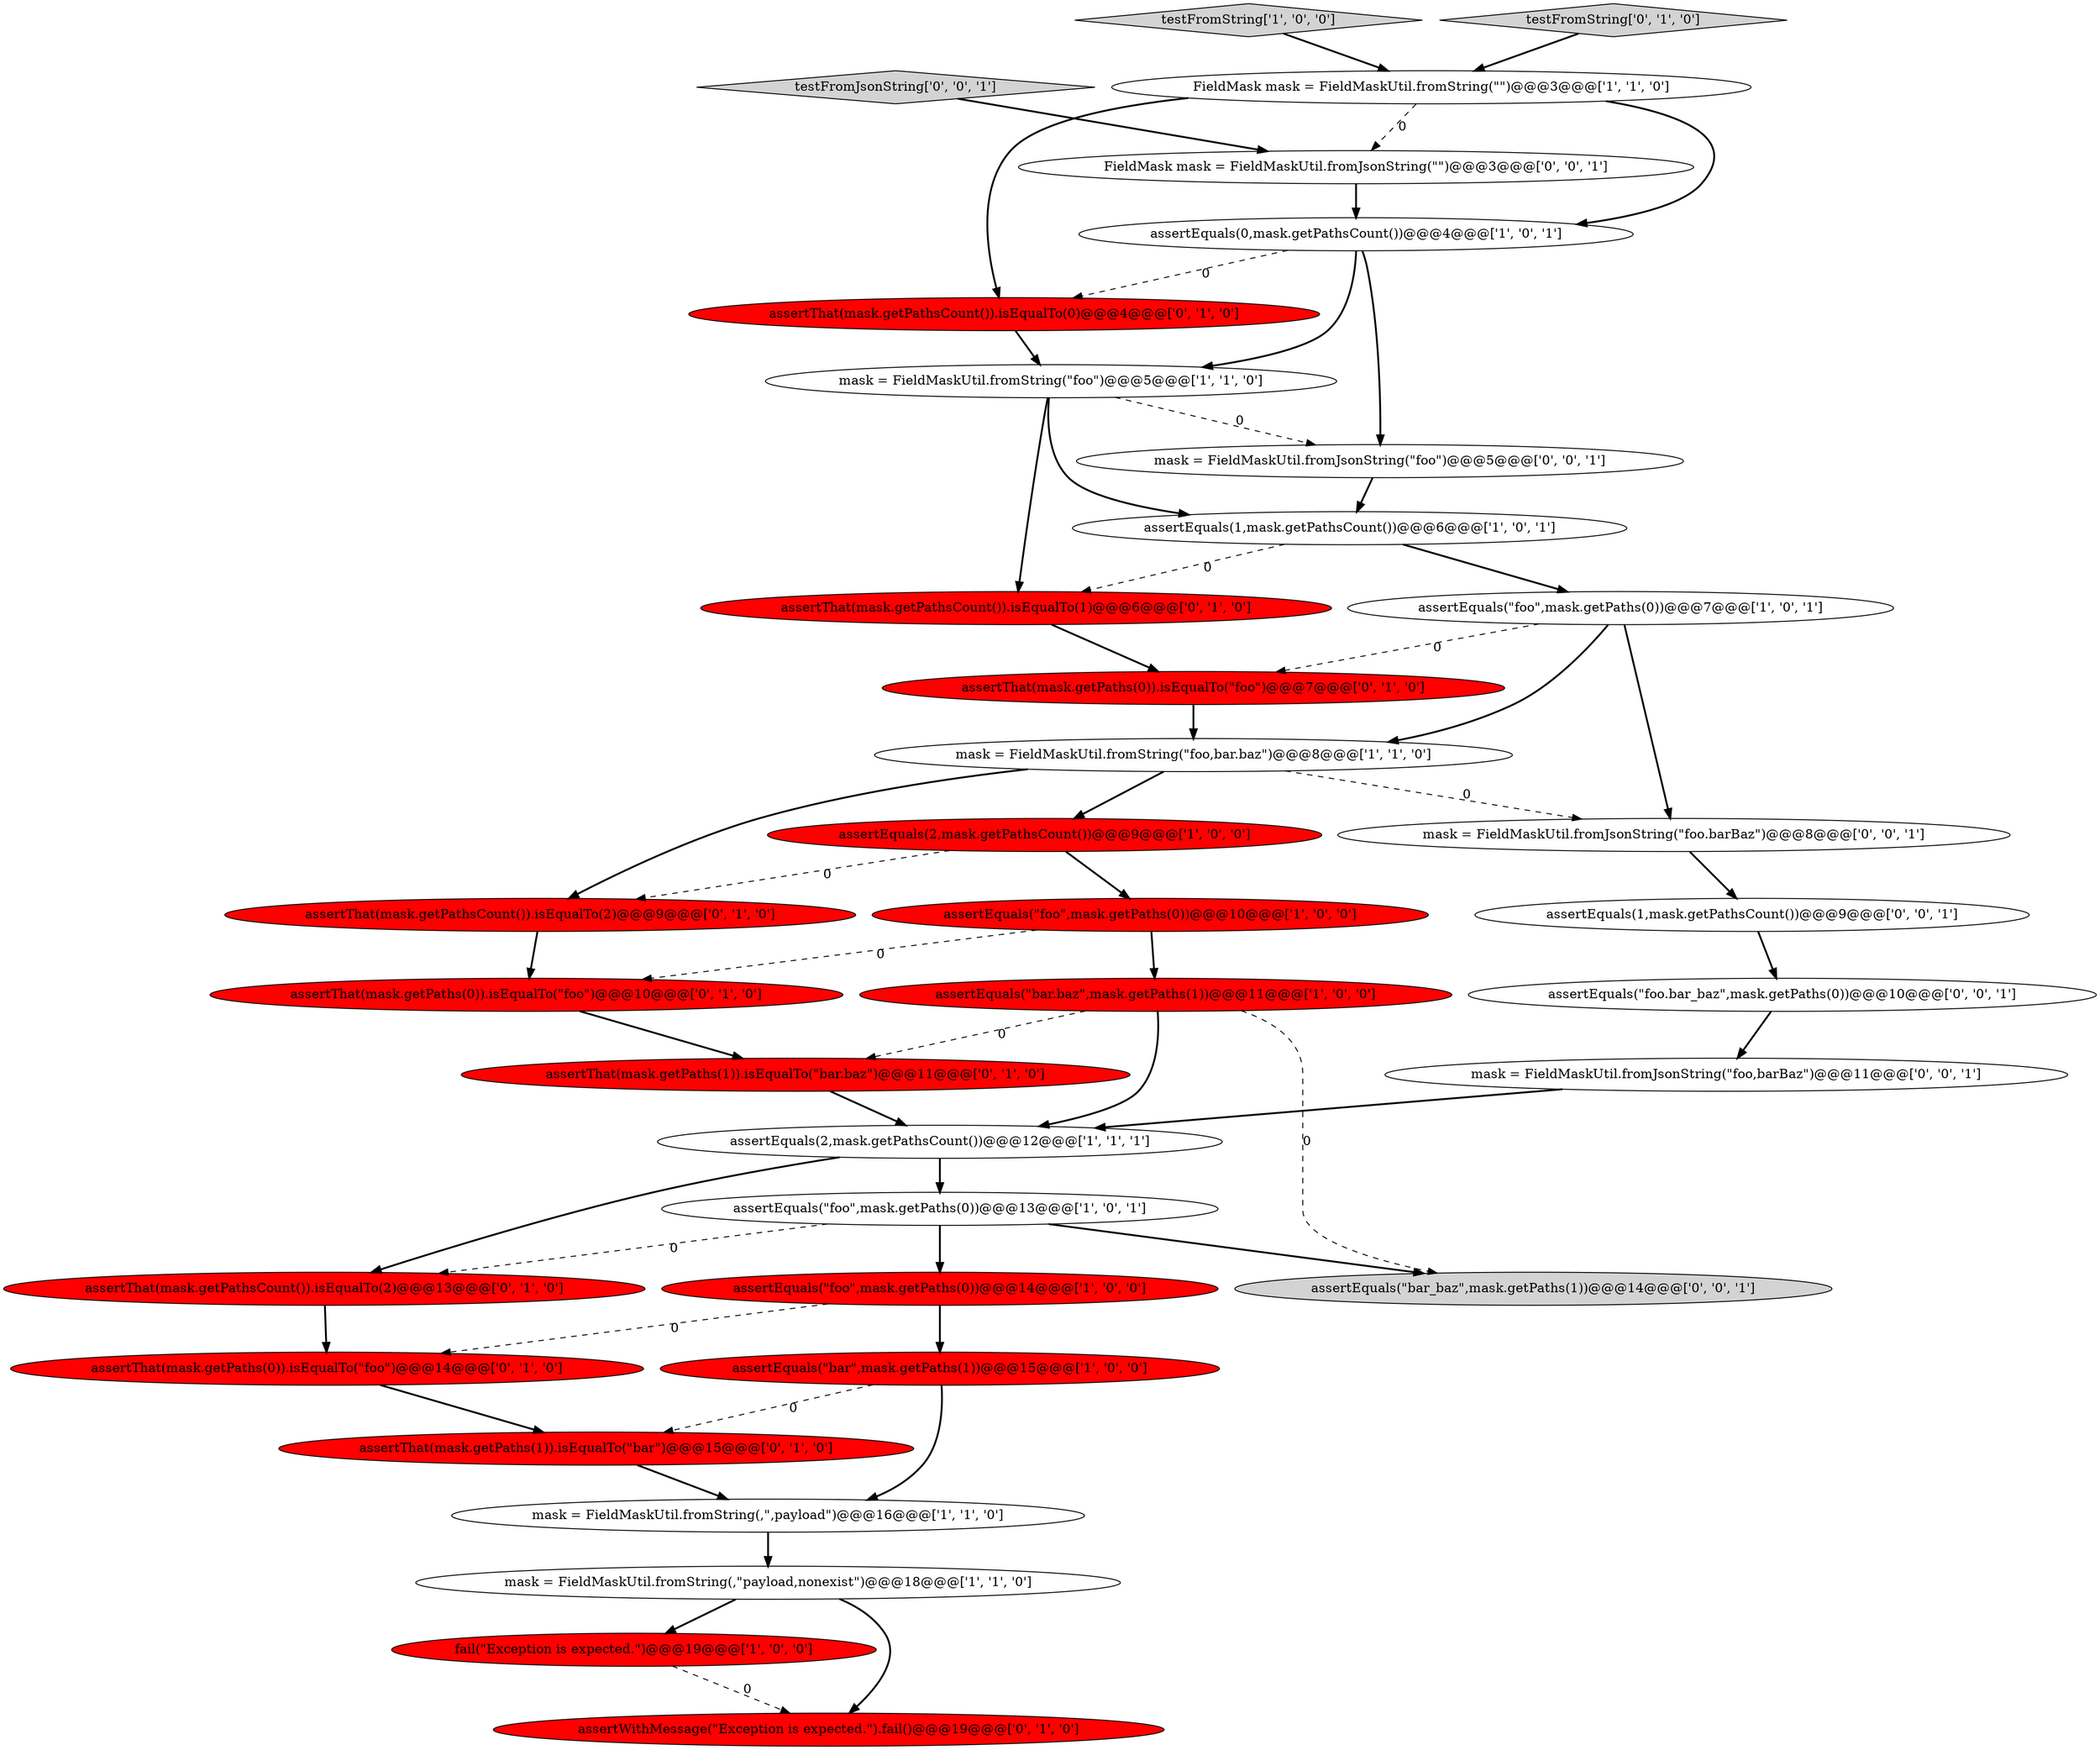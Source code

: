 digraph {
15 [style = filled, label = "testFromString['1', '0', '0']", fillcolor = lightgray, shape = diamond image = "AAA0AAABBB1BBB"];
29 [style = filled, label = "mask = FieldMaskUtil.fromJsonString(\"foo,barBaz\")@@@11@@@['0', '0', '1']", fillcolor = white, shape = ellipse image = "AAA0AAABBB3BBB"];
0 [style = filled, label = "FieldMask mask = FieldMaskUtil.fromString(\"\")@@@3@@@['1', '1', '0']", fillcolor = white, shape = ellipse image = "AAA0AAABBB1BBB"];
7 [style = filled, label = "assertEquals(2,mask.getPathsCount())@@@9@@@['1', '0', '0']", fillcolor = red, shape = ellipse image = "AAA1AAABBB1BBB"];
28 [style = filled, label = "assertEquals(\"bar_baz\",mask.getPaths(1))@@@14@@@['0', '0', '1']", fillcolor = lightgray, shape = ellipse image = "AAA0AAABBB3BBB"];
11 [style = filled, label = "mask = FieldMaskUtil.fromString(\"foo\")@@@5@@@['1', '1', '0']", fillcolor = white, shape = ellipse image = "AAA0AAABBB1BBB"];
24 [style = filled, label = "assertThat(mask.getPathsCount()).isEqualTo(2)@@@13@@@['0', '1', '0']", fillcolor = red, shape = ellipse image = "AAA1AAABBB2BBB"];
33 [style = filled, label = "mask = FieldMaskUtil.fromJsonString(\"foo\")@@@5@@@['0', '0', '1']", fillcolor = white, shape = ellipse image = "AAA0AAABBB3BBB"];
26 [style = filled, label = "assertThat(mask.getPathsCount()).isEqualTo(1)@@@6@@@['0', '1', '0']", fillcolor = red, shape = ellipse image = "AAA1AAABBB2BBB"];
25 [style = filled, label = "assertThat(mask.getPaths(0)).isEqualTo(\"foo\")@@@7@@@['0', '1', '0']", fillcolor = red, shape = ellipse image = "AAA1AAABBB2BBB"];
14 [style = filled, label = "assertEquals(\"foo\",mask.getPaths(0))@@@7@@@['1', '0', '1']", fillcolor = white, shape = ellipse image = "AAA0AAABBB1BBB"];
18 [style = filled, label = "assertThat(mask.getPaths(1)).isEqualTo(\"bar\")@@@15@@@['0', '1', '0']", fillcolor = red, shape = ellipse image = "AAA1AAABBB2BBB"];
6 [style = filled, label = "assertEquals(2,mask.getPathsCount())@@@12@@@['1', '1', '1']", fillcolor = white, shape = ellipse image = "AAA0AAABBB1BBB"];
8 [style = filled, label = "assertEquals(\"foo\",mask.getPaths(0))@@@13@@@['1', '0', '1']", fillcolor = white, shape = ellipse image = "AAA0AAABBB1BBB"];
3 [style = filled, label = "assertEquals(\"foo\",mask.getPaths(0))@@@14@@@['1', '0', '0']", fillcolor = red, shape = ellipse image = "AAA1AAABBB1BBB"];
9 [style = filled, label = "mask = FieldMaskUtil.fromString(,\",payload\")@@@16@@@['1', '1', '0']", fillcolor = white, shape = ellipse image = "AAA0AAABBB1BBB"];
17 [style = filled, label = "assertThat(mask.getPaths(0)).isEqualTo(\"foo\")@@@14@@@['0', '1', '0']", fillcolor = red, shape = ellipse image = "AAA1AAABBB2BBB"];
27 [style = filled, label = "testFromString['0', '1', '0']", fillcolor = lightgray, shape = diamond image = "AAA0AAABBB2BBB"];
31 [style = filled, label = "FieldMask mask = FieldMaskUtil.fromJsonString(\"\")@@@3@@@['0', '0', '1']", fillcolor = white, shape = ellipse image = "AAA0AAABBB3BBB"];
20 [style = filled, label = "assertThat(mask.getPathsCount()).isEqualTo(2)@@@9@@@['0', '1', '0']", fillcolor = red, shape = ellipse image = "AAA1AAABBB2BBB"];
13 [style = filled, label = "assertEquals(0,mask.getPathsCount())@@@4@@@['1', '0', '1']", fillcolor = white, shape = ellipse image = "AAA0AAABBB1BBB"];
21 [style = filled, label = "assertThat(mask.getPaths(0)).isEqualTo(\"foo\")@@@10@@@['0', '1', '0']", fillcolor = red, shape = ellipse image = "AAA1AAABBB2BBB"];
2 [style = filled, label = "assertEquals(\"bar.baz\",mask.getPaths(1))@@@11@@@['1', '0', '0']", fillcolor = red, shape = ellipse image = "AAA1AAABBB1BBB"];
16 [style = filled, label = "assertEquals(1,mask.getPathsCount())@@@6@@@['1', '0', '1']", fillcolor = white, shape = ellipse image = "AAA0AAABBB1BBB"];
10 [style = filled, label = "assertEquals(\"bar\",mask.getPaths(1))@@@15@@@['1', '0', '0']", fillcolor = red, shape = ellipse image = "AAA1AAABBB1BBB"];
22 [style = filled, label = "assertThat(mask.getPathsCount()).isEqualTo(0)@@@4@@@['0', '1', '0']", fillcolor = red, shape = ellipse image = "AAA1AAABBB2BBB"];
23 [style = filled, label = "assertThat(mask.getPaths(1)).isEqualTo(\"bar.baz\")@@@11@@@['0', '1', '0']", fillcolor = red, shape = ellipse image = "AAA1AAABBB2BBB"];
35 [style = filled, label = "testFromJsonString['0', '0', '1']", fillcolor = lightgray, shape = diamond image = "AAA0AAABBB3BBB"];
4 [style = filled, label = "fail(\"Exception is expected.\")@@@19@@@['1', '0', '0']", fillcolor = red, shape = ellipse image = "AAA1AAABBB1BBB"];
1 [style = filled, label = "mask = FieldMaskUtil.fromString(\"foo,bar.baz\")@@@8@@@['1', '1', '0']", fillcolor = white, shape = ellipse image = "AAA0AAABBB1BBB"];
34 [style = filled, label = "assertEquals(1,mask.getPathsCount())@@@9@@@['0', '0', '1']", fillcolor = white, shape = ellipse image = "AAA0AAABBB3BBB"];
12 [style = filled, label = "mask = FieldMaskUtil.fromString(,\"payload,nonexist\")@@@18@@@['1', '1', '0']", fillcolor = white, shape = ellipse image = "AAA0AAABBB1BBB"];
30 [style = filled, label = "assertEquals(\"foo.bar_baz\",mask.getPaths(0))@@@10@@@['0', '0', '1']", fillcolor = white, shape = ellipse image = "AAA0AAABBB3BBB"];
32 [style = filled, label = "mask = FieldMaskUtil.fromJsonString(\"foo.barBaz\")@@@8@@@['0', '0', '1']", fillcolor = white, shape = ellipse image = "AAA0AAABBB3BBB"];
19 [style = filled, label = "assertWithMessage(\"Exception is expected.\").fail()@@@19@@@['0', '1', '0']", fillcolor = red, shape = ellipse image = "AAA1AAABBB2BBB"];
5 [style = filled, label = "assertEquals(\"foo\",mask.getPaths(0))@@@10@@@['1', '0', '0']", fillcolor = red, shape = ellipse image = "AAA1AAABBB1BBB"];
2->23 [style = dashed, label="0"];
11->16 [style = bold, label=""];
35->31 [style = bold, label=""];
8->28 [style = bold, label=""];
33->16 [style = bold, label=""];
25->1 [style = bold, label=""];
3->17 [style = dashed, label="0"];
0->13 [style = bold, label=""];
27->0 [style = bold, label=""];
14->25 [style = dashed, label="0"];
2->6 [style = bold, label=""];
11->33 [style = dashed, label="0"];
31->13 [style = bold, label=""];
26->25 [style = bold, label=""];
8->3 [style = bold, label=""];
1->20 [style = bold, label=""];
7->20 [style = dashed, label="0"];
6->24 [style = bold, label=""];
32->34 [style = bold, label=""];
8->24 [style = dashed, label="0"];
1->32 [style = dashed, label="0"];
13->11 [style = bold, label=""];
1->7 [style = bold, label=""];
34->30 [style = bold, label=""];
30->29 [style = bold, label=""];
14->1 [style = bold, label=""];
10->18 [style = dashed, label="0"];
20->21 [style = bold, label=""];
16->26 [style = dashed, label="0"];
3->10 [style = bold, label=""];
29->6 [style = bold, label=""];
5->2 [style = bold, label=""];
7->5 [style = bold, label=""];
12->4 [style = bold, label=""];
0->22 [style = bold, label=""];
15->0 [style = bold, label=""];
23->6 [style = bold, label=""];
6->8 [style = bold, label=""];
24->17 [style = bold, label=""];
0->31 [style = dashed, label="0"];
18->9 [style = bold, label=""];
2->28 [style = dashed, label="0"];
5->21 [style = dashed, label="0"];
16->14 [style = bold, label=""];
4->19 [style = dashed, label="0"];
10->9 [style = bold, label=""];
9->12 [style = bold, label=""];
12->19 [style = bold, label=""];
13->33 [style = bold, label=""];
14->32 [style = bold, label=""];
13->22 [style = dashed, label="0"];
22->11 [style = bold, label=""];
17->18 [style = bold, label=""];
11->26 [style = bold, label=""];
21->23 [style = bold, label=""];
}
